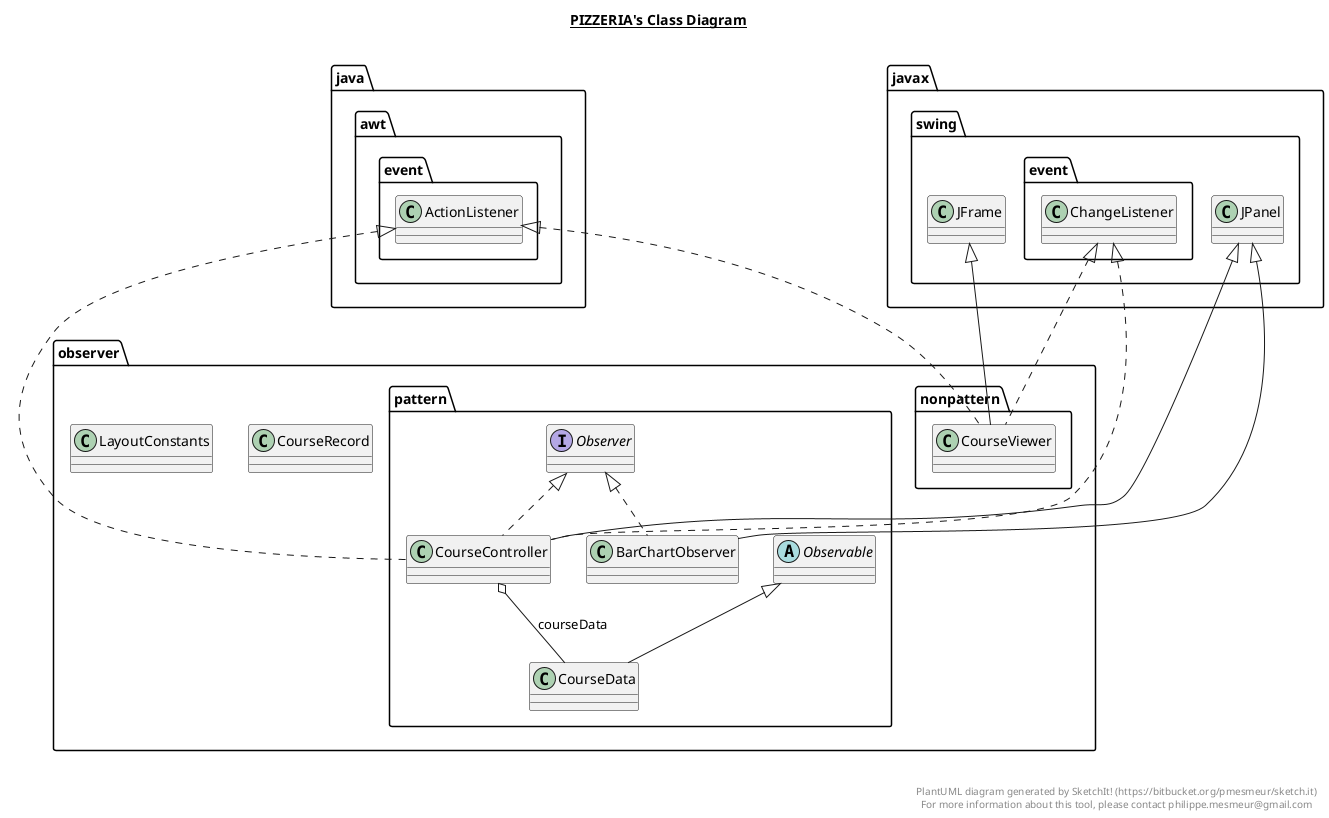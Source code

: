 @startuml

title __PIZZERIA's Class Diagram__\n

  namespace observer {
    class observer.CourseRecord {
    }
  }
  

  namespace observer {
    class observer.LayoutConstants {
    }
  }
  

  namespace observer {
    namespace nonpattern {
      class observer.nonpattern.CourseViewer {
      }
    }
  }
  

  namespace observer {
    namespace pattern {
      class observer.pattern.BarChartObserver {
      }
    }
  }
  

  namespace observer {
    namespace pattern {
      class observer.pattern.CourseController {
      }
    }
  }
  

  namespace observer {
    namespace pattern {
      class observer.pattern.CourseData {
      }
    }
  }
  

  namespace observer {
    namespace pattern {
      abstract class observer.pattern.Observable {
      }
    }
  }
  

  namespace observer {
    namespace pattern {
      interface observer.pattern.Observer {
      }
    }
  }
  

  observer.nonpattern.CourseViewer .up.|> java.awt.event.ActionListener
  observer.nonpattern.CourseViewer .up.|> javax.swing.event.ChangeListener
  observer.nonpattern.CourseViewer -up-|> javax.swing.JFrame
  observer.pattern.BarChartObserver .up.|> observer.pattern.Observer
  observer.pattern.BarChartObserver -up-|> javax.swing.JPanel
  observer.pattern.CourseController .up.|> java.awt.event.ActionListener
  observer.pattern.CourseController .up.|> javax.swing.event.ChangeListener
  observer.pattern.CourseController .up.|> observer.pattern.Observer
  observer.pattern.CourseController -up-|> javax.swing.JPanel
  observer.pattern.CourseController o-- observer.pattern.CourseData : courseData
  observer.pattern.CourseData -up-|> observer.pattern.Observable


right footer


PlantUML diagram generated by SketchIt! (https://bitbucket.org/pmesmeur/sketch.it)
For more information about this tool, please contact philippe.mesmeur@gmail.com
endfooter

@enduml
